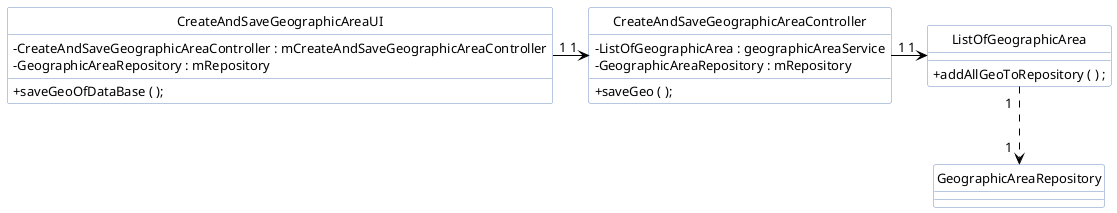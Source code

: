 @startuml

skinparam class {
    HeaderBackgroundColor #DAE8FC
	BackgroundColor White
	ArrowColor black
	BorderColor 6C8EBF
	FontSize 15
	headerFontColor 6C8EBF
	style Frame
	FontName Arial Rounded MT Bold

	}
hide circle

skinparam classAttributeIconSize 0

skinparam classAttributeFontSize 13

skinparam shadowing false

skinparam defaultFontName Segoe UI

class CreateAndSaveGeographicAreaUI
class CreateAndSaveGeographicAreaController
class ListOfGeographicArea
class GeographicAreaRepository

CreateAndSaveGeographicAreaUI "1    " -> "1 " CreateAndSaveGeographicAreaController
CreateAndSaveGeographicAreaController "1    " -> "1 " ListOfGeographicArea
ListOfGeographicArea "                   1" ..> "    1 "GeographicAreaRepository

CreateAndSaveGeographicAreaUI : - CreateAndSaveGeographicAreaController : mCreateAndSaveGeographicAreaController
CreateAndSaveGeographicAreaUI : - GeographicAreaRepository : mRepository
CreateAndSaveGeographicAreaUI : + saveGeoOfDataBase ( );

CreateAndSaveGeographicAreaController : - ListOfGeographicArea : geographicAreaService
CreateAndSaveGeographicAreaController : - GeographicAreaRepository : mRepository
CreateAndSaveGeographicAreaController : + saveGeo ( );

ListOfGeographicArea : + addAllGeoToRepository ( ) ;

@enduml